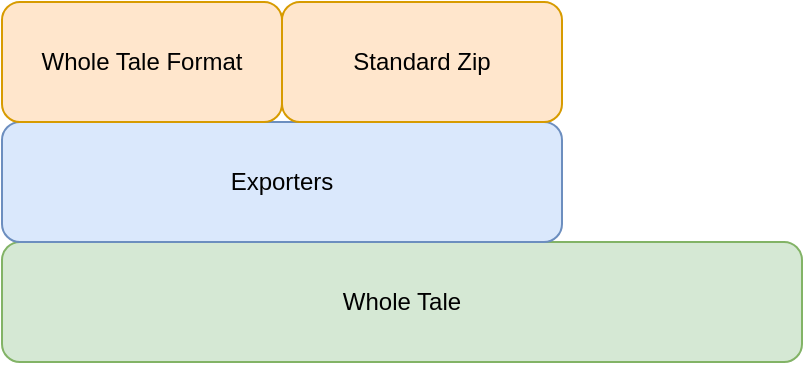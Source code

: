<mxfile version="12.9.13" type="device"><diagram id="C5RBs43oDa-KdzZeNtuy" name="Page-1"><mxGraphModel dx="862" dy="1679" grid="1" gridSize="10" guides="1" tooltips="1" connect="1" arrows="1" fold="1" page="1" pageScale="1" pageWidth="827" pageHeight="1169" math="0" shadow="0"><root><mxCell id="WIyWlLk6GJQsqaUBKTNV-0"/><mxCell id="WIyWlLk6GJQsqaUBKTNV-1" parent="WIyWlLk6GJQsqaUBKTNV-0"/><mxCell id="m_1U5kYXsCaTVMEcFhS1-3" value="Whole Tale" style="rounded=1;whiteSpace=wrap;html=1;fillColor=#d5e8d4;strokeColor=#82b366;" vertex="1" parent="WIyWlLk6GJQsqaUBKTNV-1"><mxGeometry x="290" y="90" width="400" height="60" as="geometry"/></mxCell><mxCell id="m_1U5kYXsCaTVMEcFhS1-4" value="Exporters" style="rounded=1;whiteSpace=wrap;html=1;fillColor=#dae8fc;strokeColor=#6c8ebf;" vertex="1" parent="WIyWlLk6GJQsqaUBKTNV-1"><mxGeometry x="290" y="30" width="280" height="60" as="geometry"/></mxCell><mxCell id="m_1U5kYXsCaTVMEcFhS1-5" value="Whole Tale Format" style="rounded=1;whiteSpace=wrap;html=1;fillColor=#ffe6cc;strokeColor=#d79b00;" vertex="1" parent="WIyWlLk6GJQsqaUBKTNV-1"><mxGeometry x="290" y="-30" width="140" height="60" as="geometry"/></mxCell><mxCell id="m_1U5kYXsCaTVMEcFhS1-6" value="Standard Zip" style="rounded=1;whiteSpace=wrap;html=1;fillColor=#ffe6cc;strokeColor=#d79b00;" vertex="1" parent="WIyWlLk6GJQsqaUBKTNV-1"><mxGeometry x="430" y="-30" width="140" height="60" as="geometry"/></mxCell></root></mxGraphModel></diagram></mxfile>